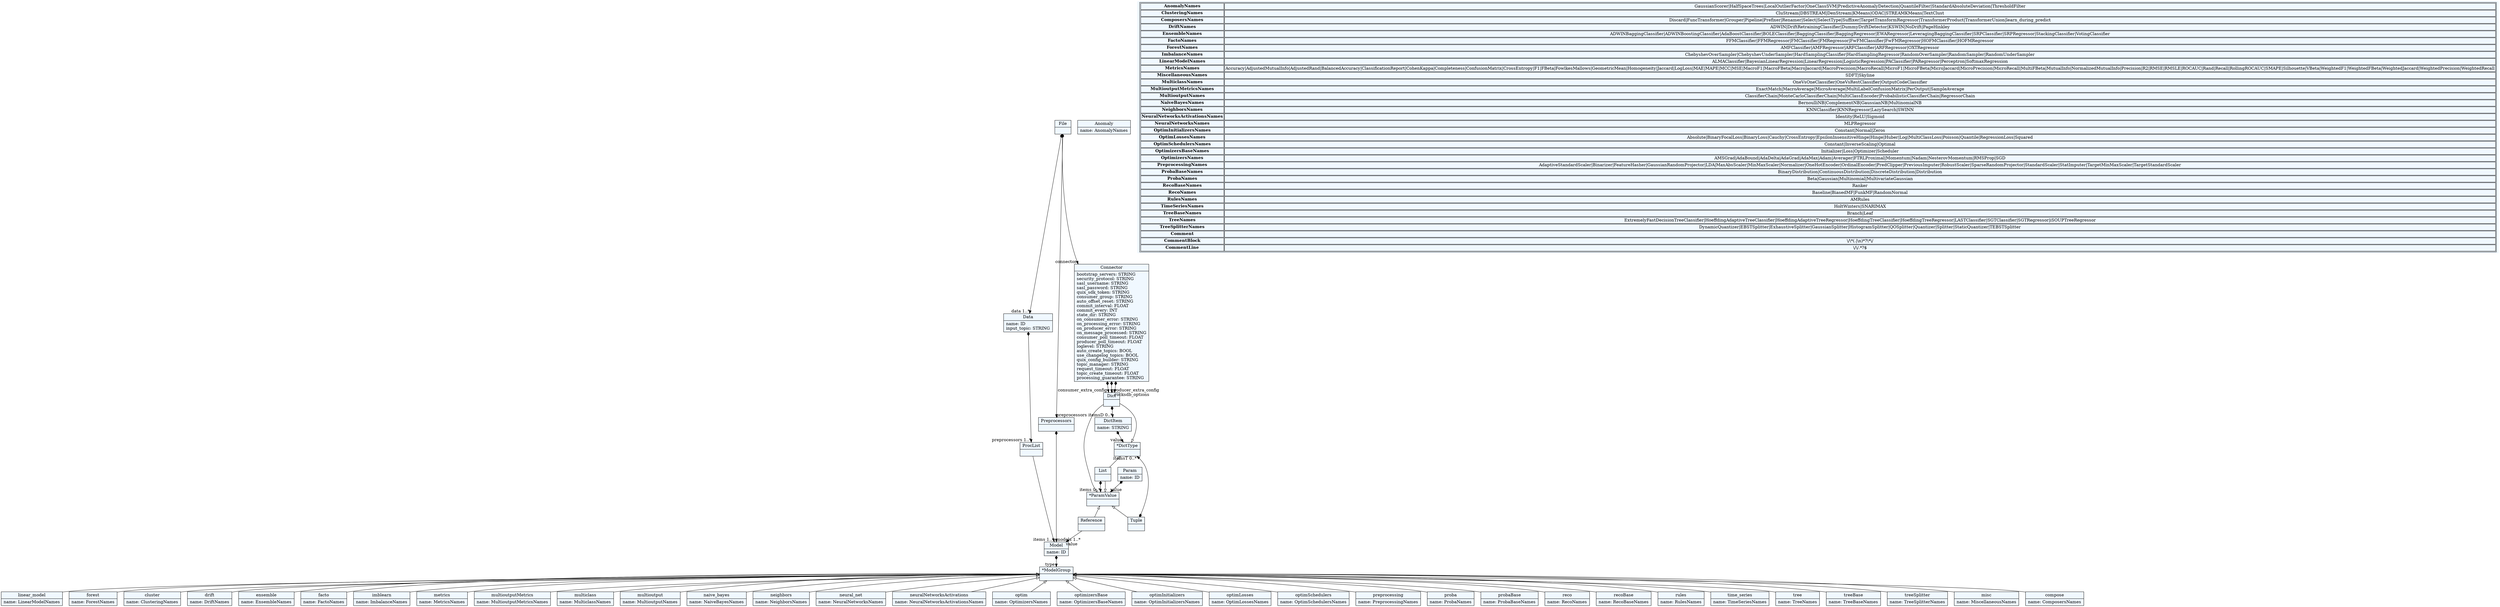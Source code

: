 
    digraph textX {
    fontname = "Bitstream Vera Sans"
    fontsize = 8
    node[
        shape=record,
        style=filled,
        fillcolor=aliceblue
    ]
    nodesep = 0.3
    edge[dir=black,arrowtail=empty]


126975821838192[ label="{File|}"]

126975821838048[ label="{Data|name: ID\linput_topic: STRING\l}"]

126975821838096[ label="{ProcList|}"]

126975821835984[ label="{Preprocessors|}"]

126975821239344[ label="{Model|name: ID\l}"]

126975821241888[ label="{*ModelGroup|}"]

126975821241120[ label="{linear_model|name: LinearModelNames\l}"]

126975821235360[ label="{forest|name: ForestNames\l}"]

126975821242416[ label="{Anomaly|name: AnomalyNames\l}"]

126975821240640[ label="{cluster|name: ClusteringNames\l}"]

126975821240736[ label="{drift|name: DriftNames\l}"]

126975821243088[ label="{ensemble|name: EnsembleNames\l}"]

126975821243376[ label="{facto|name: FactoNames\l}"]

126975821243664[ label="{imblearn|name: ImbalanceNames\l}"]

126975821243904[ label="{metrics|name: MetricsNames\l}"]

126975821244192[ label="{multioutputMetrics|name: MultioutputMetricsNames\l}"]

126975821244336[ label="{multiclass|name: MulticlassNames\l}"]

126975821244528[ label="{multioutput|name: MultioutputNames\l}"]

126975821244720[ label="{naive_bayes|name: NaiveBayesNames\l}"]

126975821244864[ label="{neighbors|name: NeighborsNames\l}"]

126975821245008[ label="{neural_net|name: NeuralNetworksNames\l}"]

126975821245200[ label="{neuralNetworksActivations|name: NeuralNetworksActivationsNames\l}"]

126975821245392[ label="{optim|name: OptimizersNames\l}"]

126975820959472[ label="{optimizersBase|name: OptimizersBaseNames\l}"]

126975821245632[ label="{optimInitializers|name: OptimInitializersNames\l}"]

126975821245824[ label="{optimLosses|name: OptimLossesNames\l}"]

126975821246016[ label="{optimSchedulers|name: OptimSchedulersNames\l}"]

126975821246208[ label="{preprocessing|name: PreprocessingNames\l}"]

126975821246352[ label="{proba|name: ProbaNames\l}"]

126975821246544[ label="{probaBase|name: ProbaBaseNames\l}"]

126975821246688[ label="{reco|name: RecoNames\l}"]

126975821246880[ label="{recoBase|name: RecoBaseNames\l}"]

126975821247072[ label="{rules|name: RulesNames\l}"]

126975821247264[ label="{time_series|name: TimeSeriesNames\l}"]

126975821247456[ label="{tree|name: TreeNames\l}"]

126975821247600[ label="{treeBase|name: TreeBaseNames\l}"]

126975821247792[ label="{treeSplitter|name: TreeSplitterNames\l}"]

126975821247984[ label="{misc|name: MiscellaneousNames\l}"]

126975821248176[ label="{compose|name: ComposersNames\l}"]

126975821248368[ label="{Connector|bootstrap_servers: STRING\lsecurity_protocol: STRING\lsasl_username: STRING\lsasl_password: STRING\lquix_sdk_token: STRING\lconsumer_group: STRING\lauto_offset_reset: STRING\lcommit_interval: FLOAT\lcommit_every: INT\lstate_dir: STRING\lon_consumer_error: STRING\lon_processing_error: STRING\lon_producer_error: STRING\lon_message_processed: STRING\lconsumer_poll_timeout: FLOAT\lproducer_poll_timeout: FLOAT\lloglevel: STRING\lauto_create_topics: BOOL\luse_changelog_topics: BOOL\lquix_config_builder: STRING\ltopic_manager: STRING\lrequest_timeout: FLOAT\ltopic_create_timeout: FLOAT\lprocessing_guarantee: STRING\l}"]

126975821248464[ label="{Param|name: ID\l}"]

126975821248560[ label="{List|}"]

126975821248656[ label="{*ParamValue|}"]

126975821248752[ label="{Tuple|}"]

126975821248848[ label="{Dict|}"]

126975821248944[ label="{DictItem|name: STRING\l}"]

126975821249040[ label="{*DictType|}"]

126975821249136[ label="{Reference|}"]



126975821838192 -> 126975821248368[arrowtail=diamond, dir=both, headlabel="connector "]
126975821838192 -> 126975821838048[arrowtail=diamond, dir=both, headlabel="data 1..*"]
126975821838192 -> 126975821835984[arrowtail=diamond, dir=both, headlabel="preprocessors "]
126975821838048 -> 126975821838096[arrowtail=diamond, dir=both, headlabel="preprocessors 1..*"]
126975821838096 -> 126975821239344[headlabel="items 1..*"]
126975821835984 -> 126975821239344[arrowtail=diamond, dir=both, headlabel="models 1..*"]
126975821239344 -> 126975821241888[arrowtail=diamond, dir=both, headlabel="type "]
126975821241888 -> 126975821241120 [dir=back]
126975821241888 -> 126975821235360 [dir=back]
126975821241888 -> 126975821240640 [dir=back]
126975821241888 -> 126975821240736 [dir=back]
126975821241888 -> 126975821243088 [dir=back]
126975821241888 -> 126975821243376 [dir=back]
126975821241888 -> 126975821243664 [dir=back]
126975821241888 -> 126975821243904 [dir=back]
126975821241888 -> 126975821244192 [dir=back]
126975821241888 -> 126975821244336 [dir=back]
126975821241888 -> 126975821244528 [dir=back]
126975821241888 -> 126975821244720 [dir=back]
126975821241888 -> 126975821244864 [dir=back]
126975821241888 -> 126975821245008 [dir=back]
126975821241888 -> 126975821245200 [dir=back]
126975821241888 -> 126975821245392 [dir=back]
126975821241888 -> 126975820959472 [dir=back]
126975821241888 -> 126975821245632 [dir=back]
126975821241888 -> 126975821245824 [dir=back]
126975821241888 -> 126975821246016 [dir=back]
126975821241888 -> 126975821246208 [dir=back]
126975821241888 -> 126975821246352 [dir=back]
126975821241888 -> 126975821246544 [dir=back]
126975821241888 -> 126975821246688 [dir=back]
126975821241888 -> 126975821246880 [dir=back]
126975821241888 -> 126975821247072 [dir=back]
126975821241888 -> 126975821247264 [dir=back]
126975821241888 -> 126975821247456 [dir=back]
126975821241888 -> 126975821247600 [dir=back]
126975821241888 -> 126975821247792 [dir=back]
126975821241888 -> 126975821247984 [dir=back]
126975821241888 -> 126975821248176 [dir=back]
126975821248368 -> 126975821248848[arrowtail=diamond, dir=both, headlabel="consumer_extra_config "]
126975821248368 -> 126975821248848[arrowtail=diamond, dir=both, headlabel="producer_extra_config "]
126975821248368 -> 126975821248848[arrowtail=diamond, dir=both, headlabel="rocksdb_options "]
126975821248464 -> 126975821248656[arrowtail=diamond, dir=both, headlabel="value "]
126975821248560 -> 126975821248656[arrowtail=diamond, dir=both, headlabel="items 0..*"]
126975821248656 -> 126975821249136 [dir=back]
126975821248656 -> 126975821248752 [dir=back]
126975821248656 -> 126975821248560 [dir=back]
126975821248656 -> 126975821248848 [dir=back]
126975821248752 -> 126975821249040[arrowtail=diamond, dir=both, headlabel="itemsT 0..*"]
126975821248848 -> 126975821248944[arrowtail=diamond, dir=both, headlabel="itemsD 0..*"]
126975821248944 -> 126975821249040[arrowtail=diamond, dir=both, headlabel="value "]
126975821249040 -> 126975821248848 [dir=back]
126975821249040 -> 126975821248560 [dir=back]
126975821249136 -> 126975821239344[headlabel="value "]
match_rules [ shape=plaintext, label=< <table>
	<tr>
		<td><b>AnomalyNames</b></td><td>GaussianScorer|HalfSpaceTrees|LocalOutlierFactor|OneClassSVM|PredictiveAnomalyDetection|QuantileFilter|StandardAbsoluteDeviation|ThresholdFilter</td>
	</tr>
	<tr>
		<td><b>ClusteringNames</b></td><td>CluStream|DBSTREAM|DenStream|KMeans|ODAC|STREAMKMeans|TextClust</td>
	</tr>
	<tr>
		<td><b>ComposersNames</b></td><td>Discard|FuncTransformer|Grouper|Pipeline|Prefixer|Renamer|Select|SelectType|Suffixer|TargetTransformRegressor|TransformerProduct|TransformerUnion|learn_during_predict</td>
	</tr>
	<tr>
		<td><b>DriftNames</b></td><td>ADWIN|DriftRetrainingClassifier|DummyDriftDetector|KSWIN|NoDrift|PageHinkley</td>
	</tr>
	<tr>
		<td><b>EnsembleNames</b></td><td>ADWINBaggingClassifier|ADWINBoostingClassifier|AdaBoostClassifier|BOLEClassifier|BaggingClassifier|BaggingRegressor|EWARegressor|LeveragingBaggingClassifier|SRPClassifier|SRPRegressor|StackingClassifier|VotingClassifier</td>
	</tr>
	<tr>
		<td><b>FactoNames</b></td><td>FFMClassifier|FFMRegressor|FMClassifier|FMRegressor|FwFMClassifier|FwFMRegressor|HOFMClassifier|HOFMRegressor</td>
	</tr>
	<tr>
		<td><b>ForestNames</b></td><td>AMFClassifier|AMFRegressor|ARFClassifier|ARFRegressor|OXTRegressor</td>
	</tr>
	<tr>
		<td><b>ImbalanceNames</b></td><td>ChebyshevOverSampler|ChebyshevUnderSampler|HardSamplingClassifier|HardSamplingRegressor|RandomOverSampler|RandomSampler|RandomUnderSampler</td>
	</tr>
	<tr>
		<td><b>LinearModelNames</b></td><td>ALMAClassifier|BayesianLinearRegression|LinearRegression|LogisticRegression|PAClassifier|PARegressor|Perceptron|SoftmaxRegression</td>
	</tr>
	<tr>
		<td><b>MetricsNames</b></td><td>Accuracy|AdjustedMutualInfo|AdjustedRand|BalancedAccuracy|ClassificationReport|CohenKappa|Completeness|ConfusionMatrix|CrossEntropy|F1|FBeta|FowlkesMallows|GeometricMean|Homogeneity|Jaccard|LogLoss|MAE|MAPE|MCC|MSE|MacroF1|MacroFBeta|MacroJaccard|MacroPrecision|MacroRecall|MicroF1|MicroFBeta|MicroJaccard|MicroPrecision|MicroRecall|MultiFBeta|MutualInfo|NormalizedMutualInfo|Precision|R2|RMSE|RMSLE|ROCAUC|Rand|Recall|RollingROCAUC|SMAPE|Silhouette|VBeta|WeightedF1|WeightedFBeta|WeightedJaccard|WeightedPrecision|WeightedRecall</td>
	</tr>
	<tr>
		<td><b>MiscellaneousNames</b></td><td>SDFT|Skyline</td>
	</tr>
	<tr>
		<td><b>MulticlassNames</b></td><td>OneVsOneClassifier|OneVsRestClassifier|OutputCodeClassifier</td>
	</tr>
	<tr>
		<td><b>MultioutputMetricsNames</b></td><td>ExactMatch|MacroAverage|MicroAverage|MultiLabelConfusionMatrix|PerOutput|SampleAverage</td>
	</tr>
	<tr>
		<td><b>MultioutputNames</b></td><td>ClassifierChain|MonteCarloClassifierChain|MultiClassEncoder|ProbabilisticClassifierChain|RegressorChain</td>
	</tr>
	<tr>
		<td><b>NaiveBayesNames</b></td><td>BernoulliNB|ComplementNB|GaussianNB|MultinomialNB</td>
	</tr>
	<tr>
		<td><b>NeighborsNames</b></td><td>KNNClassifier|KNNRegressor|LazySearch|SWINN</td>
	</tr>
	<tr>
		<td><b>NeuralNetworksActivationsNames</b></td><td>Identity|ReLU|Sigmoid</td>
	</tr>
	<tr>
		<td><b>NeuralNetworksNames</b></td><td>MLPRegressor</td>
	</tr>
	<tr>
		<td><b>OptimInitializersNames</b></td><td>Constant|Normal|Zeros</td>
	</tr>
	<tr>
		<td><b>OptimLossesNames</b></td><td>Absolute|BinaryFocalLoss|BinaryLoss|Cauchy|CrossEntropy|EpsilonInsensitiveHinge|Hinge|Huber|Log|MultiClassLoss|Poisson|Quantile|RegressionLoss|Squared</td>
	</tr>
	<tr>
		<td><b>OptimSchedulersNames</b></td><td>Constant|InverseScaling|Optimal</td>
	</tr>
	<tr>
		<td><b>OptimizersBaseNames</b></td><td>Initializer|Loss|Optimizer|Scheduler</td>
	</tr>
	<tr>
		<td><b>OptimizersNames</b></td><td>AMSGrad|AdaBound|AdaDelta|AdaGrad|AdaMax|Adam|Averager|FTRLProximal|Momentum|Nadam|NesterovMomentum|RMSProp|SGD</td>
	</tr>
	<tr>
		<td><b>PreprocessingNames</b></td><td>AdaptiveStandardScaler|Binarizer|FeatureHasher|GaussianRandomProjector|LDA|MaxAbsScaler|MinMaxScaler|Normalizer|OneHotEncoder|OrdinalEncoder|PredClipper|PreviousImputer|RobustScaler|SparseRandomProjector|StandardScaler|StatImputer|TargetMinMaxScaler|TargetStandardScaler</td>
	</tr>
	<tr>
		<td><b>ProbaBaseNames</b></td><td>BinaryDistribution|ContinuousDistribution|DiscreteDistribution|Distribution</td>
	</tr>
	<tr>
		<td><b>ProbaNames</b></td><td>Beta|Gaussian|Multinomial|MultivariateGaussian</td>
	</tr>
	<tr>
		<td><b>RecoBaseNames</b></td><td>Ranker</td>
	</tr>
	<tr>
		<td><b>RecoNames</b></td><td>Baseline|BiasedMF|FunkMF|RandomNormal</td>
	</tr>
	<tr>
		<td><b>RulesNames</b></td><td>AMRules</td>
	</tr>
	<tr>
		<td><b>TimeSeriesNames</b></td><td>HoltWinters|SNARIMAX</td>
	</tr>
	<tr>
		<td><b>TreeBaseNames</b></td><td>Branch|Leaf</td>
	</tr>
	<tr>
		<td><b>TreeNames</b></td><td>ExtremelyFastDecisionTreeClassifier|HoeffdingAdaptiveTreeClassifier|HoeffdingAdaptiveTreeRegressor|HoeffdingTreeClassifier|HoeffdingTreeRegressor|LASTClassifier|SGTClassifier|SGTRegressor|iSOUPTreeRegressor</td>
	</tr>
	<tr>
		<td><b>TreeSplitterNames</b></td><td>DynamicQuantizer|EBSTSplitter|ExhaustiveSplitter|GaussianSplitter|HistogramSplitter|QOSplitter|Quantizer|Splitter|StaticQuantizer|TEBSTSplitter</td>
	</tr>
	<tr>
		<td><b>Comment</b></td><td></td>
	</tr>
	<tr>
		<td><b>CommentBlock</b></td><td>\/\*(.|\n)*?\*\/</td>
	</tr>
	<tr>
		<td><b>CommentLine</b></td><td>\/\/.*?$</td>
	</tr>
</table> >]


}
